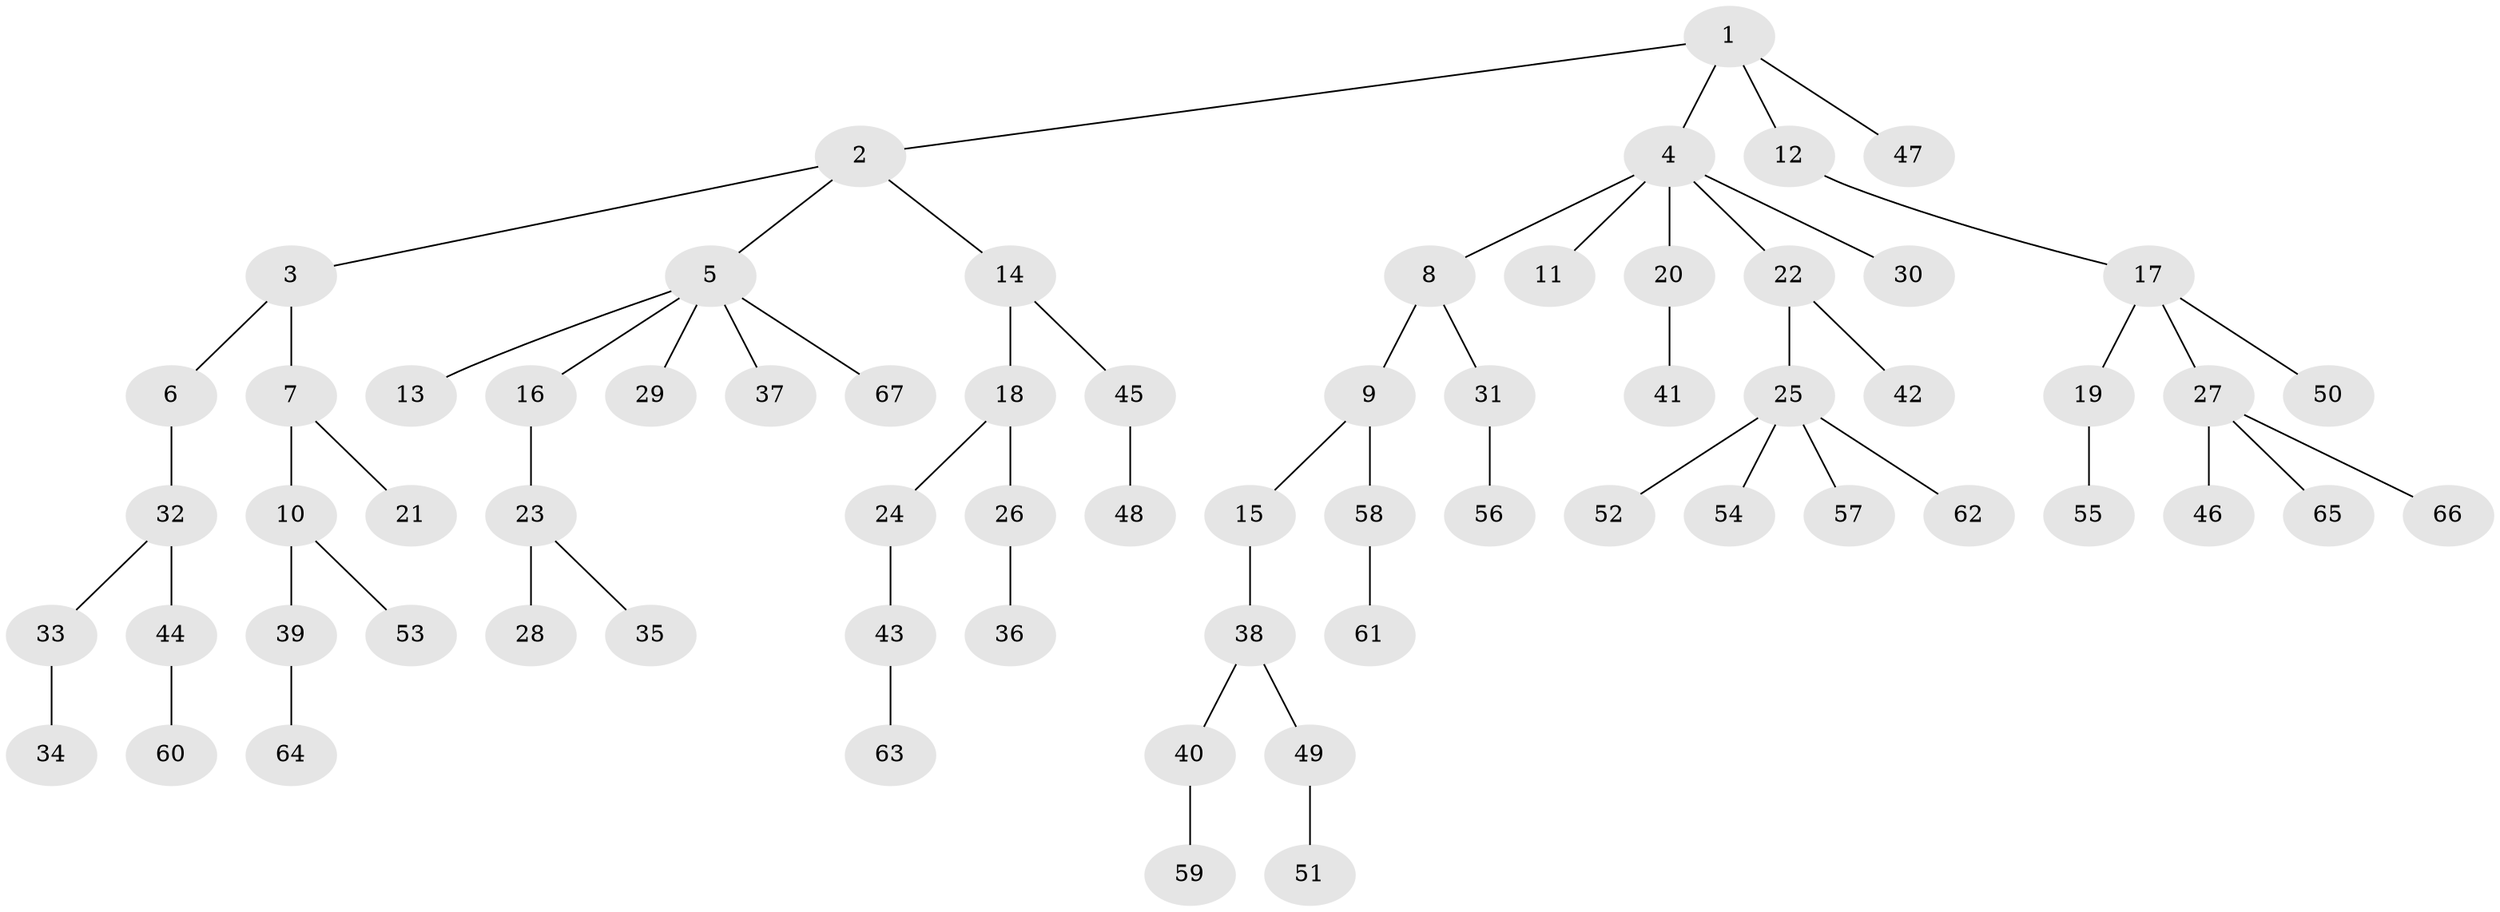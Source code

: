 // coarse degree distribution, {3: 0.14705882352941177, 5: 0.029411764705882353, 2: 0.17647058823529413, 1: 0.5294117647058824, 4: 0.11764705882352941}
// Generated by graph-tools (version 1.1) at 2025/45/03/06/25 01:45:10]
// undirected, 67 vertices, 66 edges
graph export_dot {
graph [start="1"]
  node [color=gray90,style=filled];
  1;
  2;
  3;
  4;
  5;
  6;
  7;
  8;
  9;
  10;
  11;
  12;
  13;
  14;
  15;
  16;
  17;
  18;
  19;
  20;
  21;
  22;
  23;
  24;
  25;
  26;
  27;
  28;
  29;
  30;
  31;
  32;
  33;
  34;
  35;
  36;
  37;
  38;
  39;
  40;
  41;
  42;
  43;
  44;
  45;
  46;
  47;
  48;
  49;
  50;
  51;
  52;
  53;
  54;
  55;
  56;
  57;
  58;
  59;
  60;
  61;
  62;
  63;
  64;
  65;
  66;
  67;
  1 -- 2;
  1 -- 4;
  1 -- 12;
  1 -- 47;
  2 -- 3;
  2 -- 5;
  2 -- 14;
  3 -- 6;
  3 -- 7;
  4 -- 8;
  4 -- 11;
  4 -- 20;
  4 -- 22;
  4 -- 30;
  5 -- 13;
  5 -- 16;
  5 -- 29;
  5 -- 37;
  5 -- 67;
  6 -- 32;
  7 -- 10;
  7 -- 21;
  8 -- 9;
  8 -- 31;
  9 -- 15;
  9 -- 58;
  10 -- 39;
  10 -- 53;
  12 -- 17;
  14 -- 18;
  14 -- 45;
  15 -- 38;
  16 -- 23;
  17 -- 19;
  17 -- 27;
  17 -- 50;
  18 -- 24;
  18 -- 26;
  19 -- 55;
  20 -- 41;
  22 -- 25;
  22 -- 42;
  23 -- 28;
  23 -- 35;
  24 -- 43;
  25 -- 52;
  25 -- 54;
  25 -- 57;
  25 -- 62;
  26 -- 36;
  27 -- 46;
  27 -- 65;
  27 -- 66;
  31 -- 56;
  32 -- 33;
  32 -- 44;
  33 -- 34;
  38 -- 40;
  38 -- 49;
  39 -- 64;
  40 -- 59;
  43 -- 63;
  44 -- 60;
  45 -- 48;
  49 -- 51;
  58 -- 61;
}
